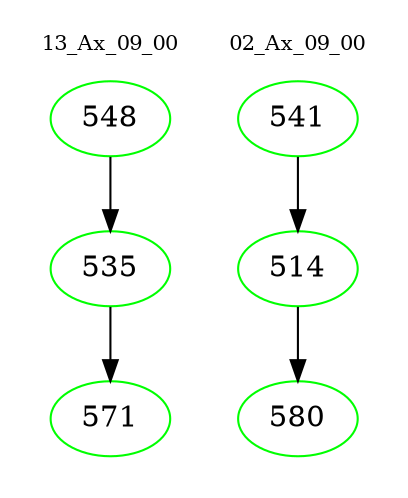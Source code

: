 digraph{
subgraph cluster_0 {
color = white
label = "13_Ax_09_00";
fontsize=10;
T0_548 [label="548", color="green"]
T0_548 -> T0_535 [color="black"]
T0_535 [label="535", color="green"]
T0_535 -> T0_571 [color="black"]
T0_571 [label="571", color="green"]
}
subgraph cluster_1 {
color = white
label = "02_Ax_09_00";
fontsize=10;
T1_541 [label="541", color="green"]
T1_541 -> T1_514 [color="black"]
T1_514 [label="514", color="green"]
T1_514 -> T1_580 [color="black"]
T1_580 [label="580", color="green"]
}
}

